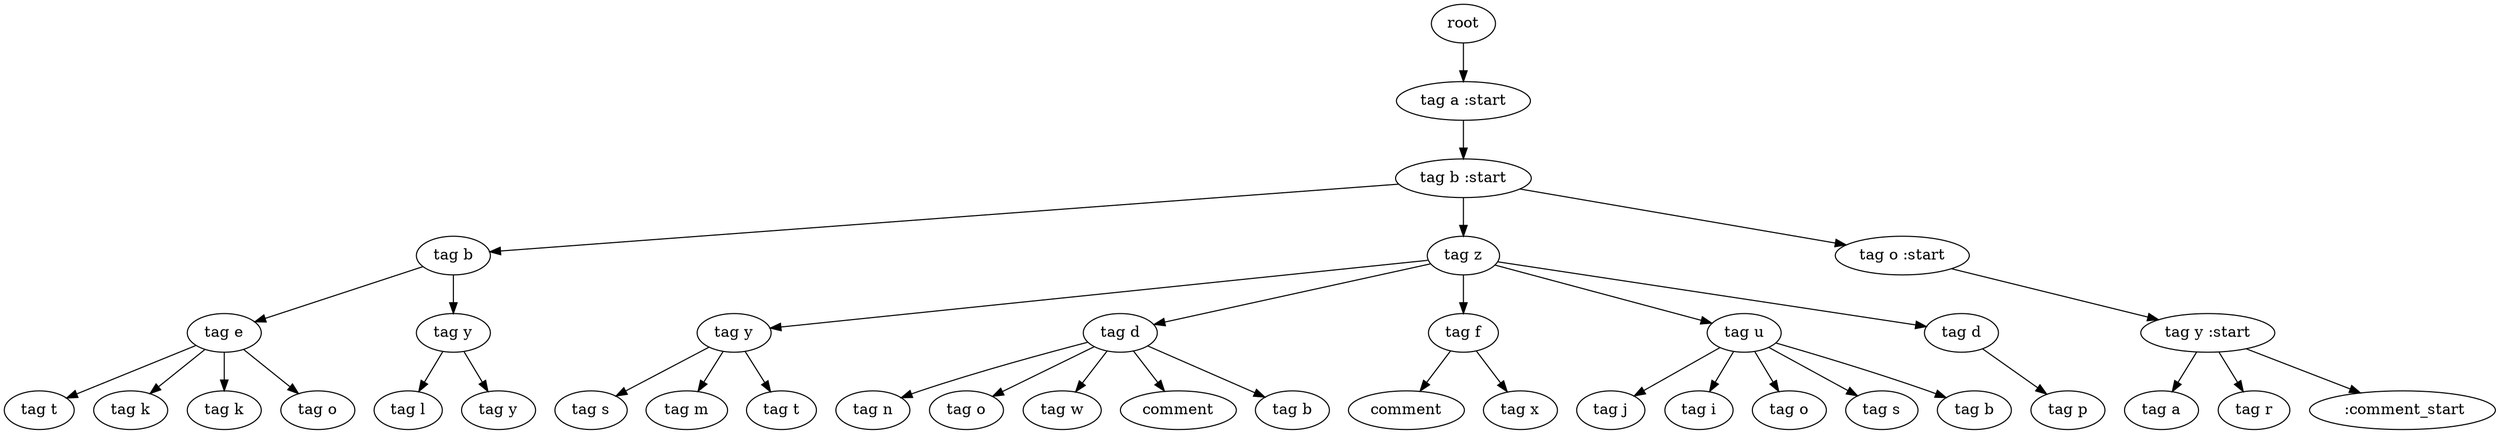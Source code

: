 digraph Tree{
0[label="root"];
0->00
00[label="tag a :start"];
00->000
000[label="tag b :start"];
000->0000
0000[label="tag b"];
0000->00000
00000[label="tag e"];
00000->000000
000000[label="tag t"];
00000->000001
000001[label="tag k"];
00000->000002
000002[label="tag k"];
00000->000003
000003[label="tag o"];
0000->00001
00001[label="tag y"];
00001->000010
000010[label="tag l"];
00001->000011
000011[label="tag y"];
000->0001
0001[label="tag z"];
0001->00010
00010[label="tag y"];
00010->000100
000100[label="tag s"];
00010->000101
000101[label="tag m"];
00010->000102
000102[label="tag t"];
0001->00011
00011[label="tag d"];
00011->000110
000110[label="tag n"];
00011->000111
000111[label="tag o"];
00011->000112
000112[label="tag w"];
00011->000113
000113[label="comment"];
00011->000114
000114[label="tag b"];
0001->00012
00012[label="tag f"];
00012->000120
000120[label="comment"];
00012->000121
000121[label="tag x"];
0001->00013
00013[label="tag u"];
00013->000130
000130[label="tag j"];
00013->000131
000131[label="tag i"];
00013->000132
000132[label="tag o"];
00013->000133
000133[label="tag s"];
00013->000134
000134[label="tag b"];
0001->00014
00014[label="tag d"];
00014->000140
000140[label="tag p"];
000->0002
0002[label="tag o :start"];
0002->00020
00020[label="tag y :start"];
00020->000200
000200[label="tag a"];
00020->000201
000201[label="tag r"];
00020->000202
000202[label=" :comment_start"];
}
